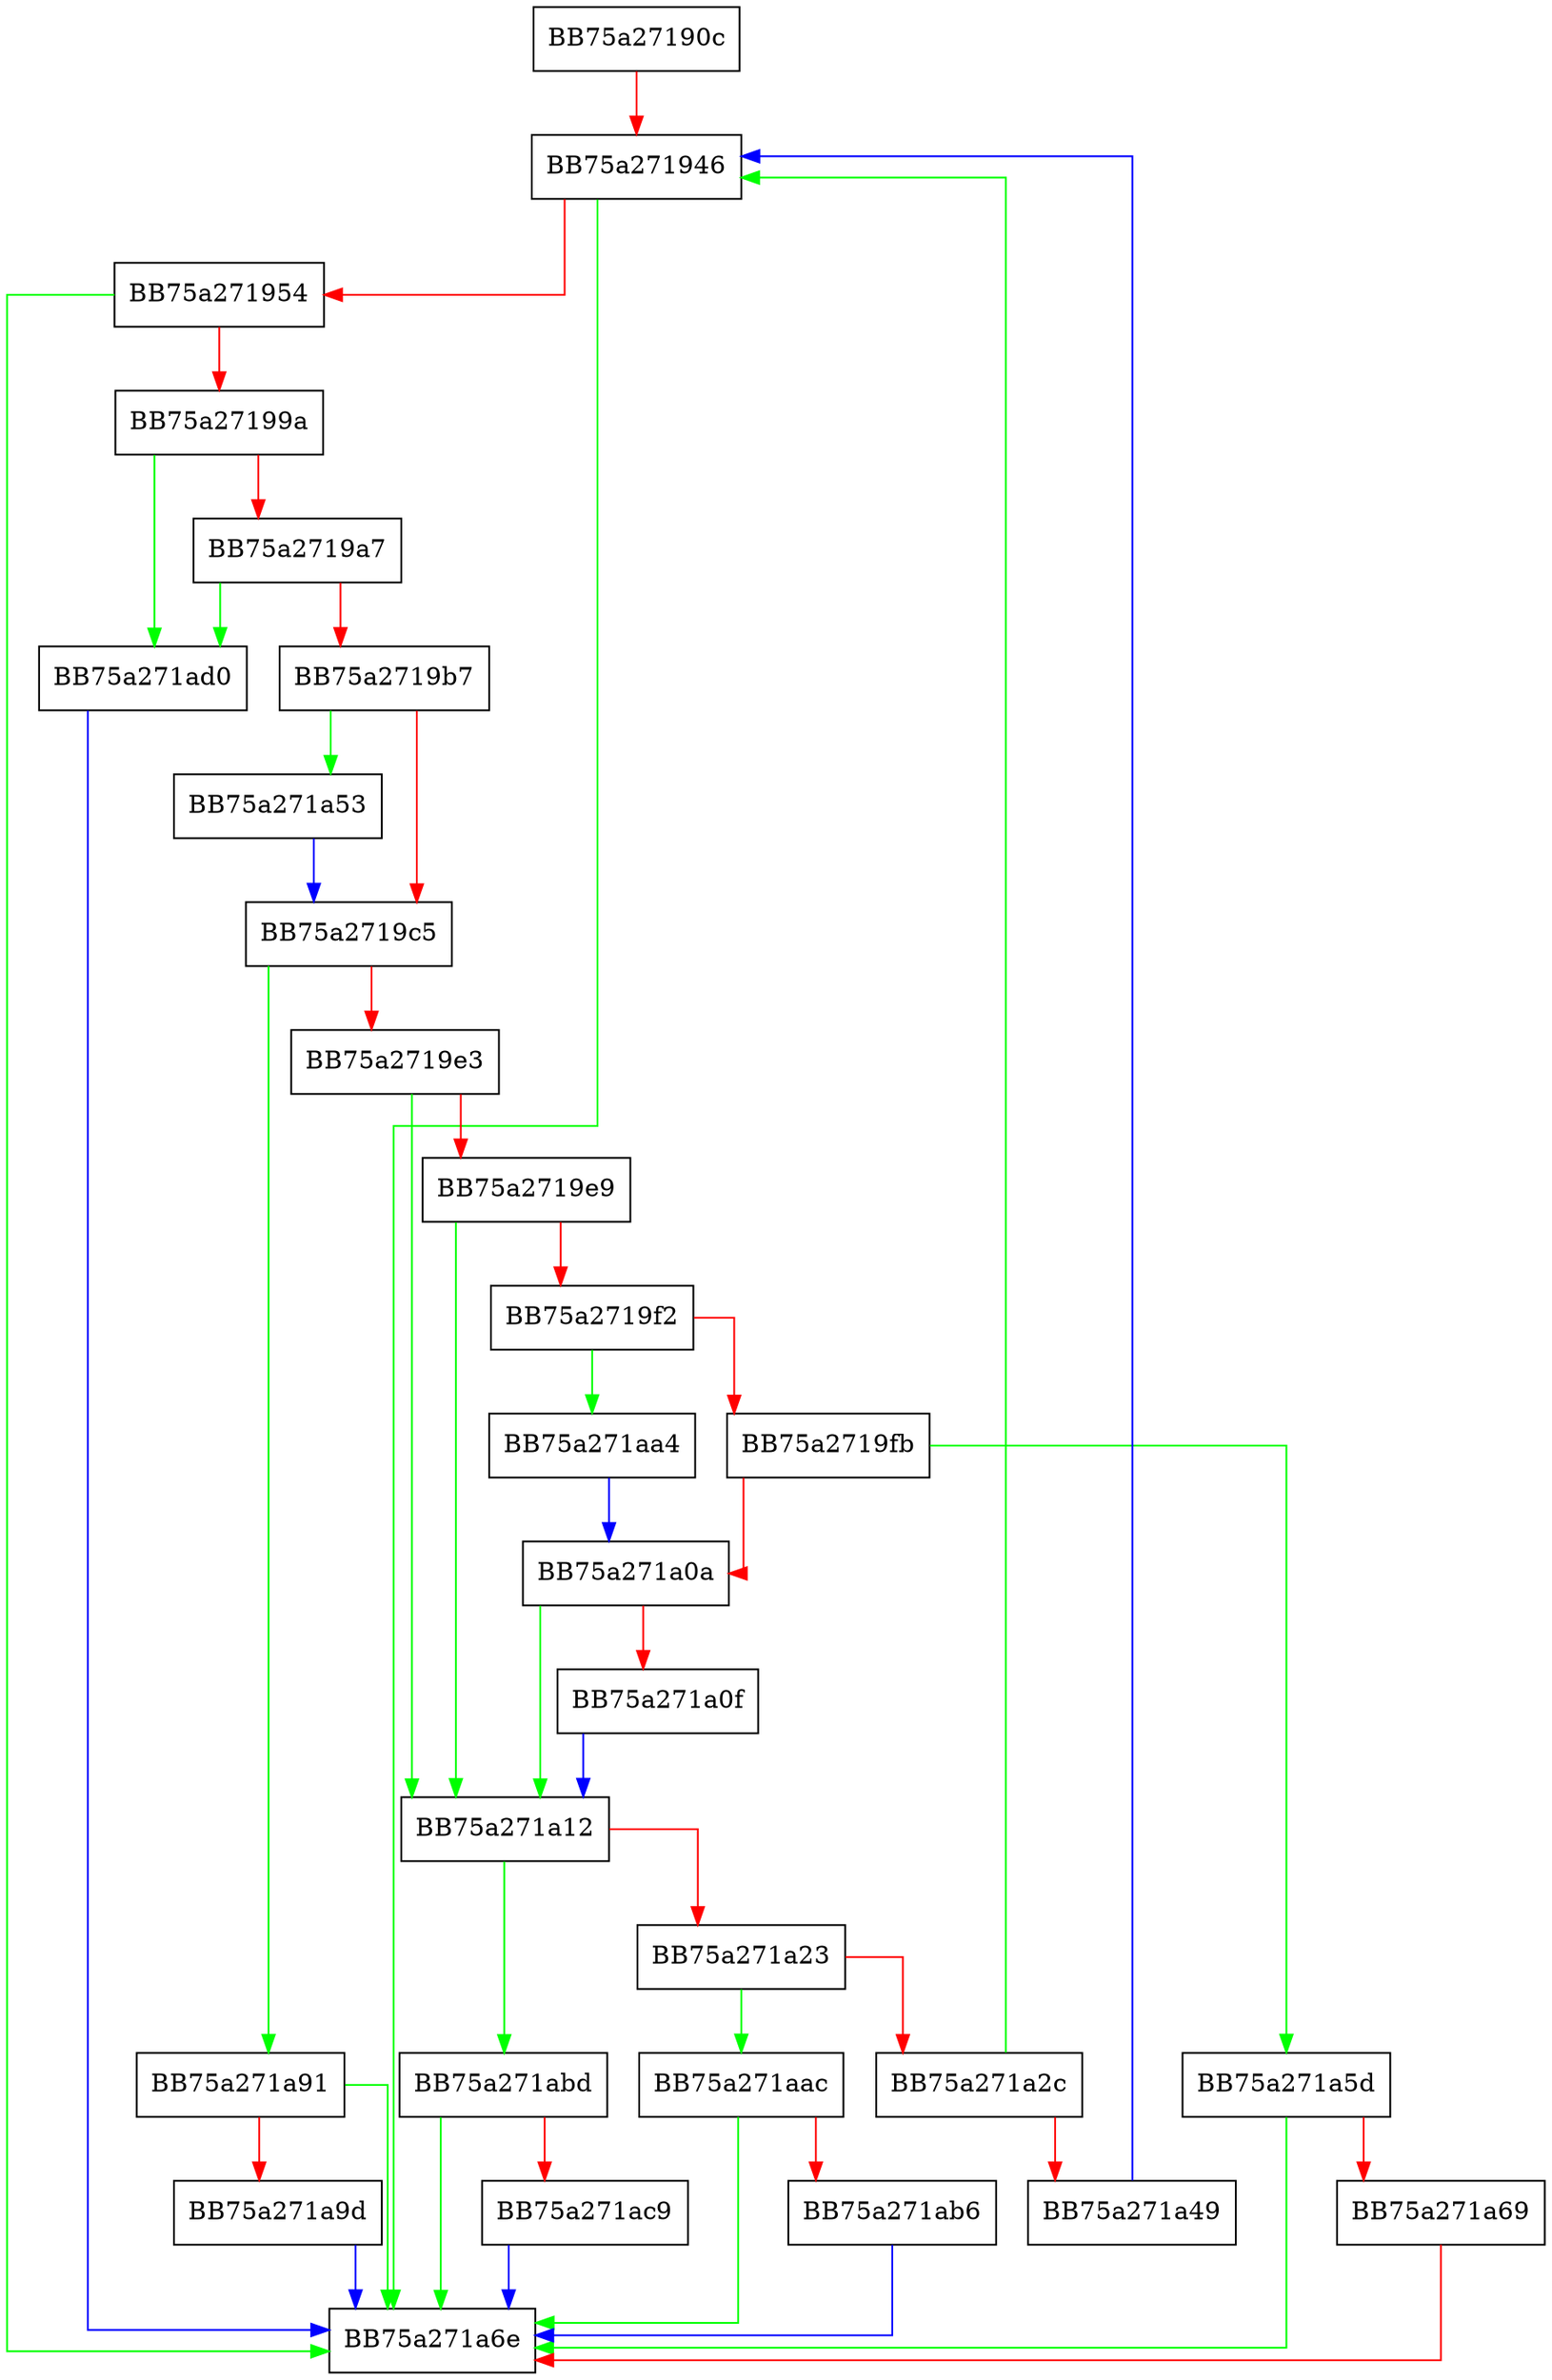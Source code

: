 digraph read_data {
  node [shape="box"];
  graph [splines=ortho];
  BB75a27190c -> BB75a271946 [color="red"];
  BB75a271946 -> BB75a271a6e [color="green"];
  BB75a271946 -> BB75a271954 [color="red"];
  BB75a271954 -> BB75a271a6e [color="green"];
  BB75a271954 -> BB75a27199a [color="red"];
  BB75a27199a -> BB75a271ad0 [color="green"];
  BB75a27199a -> BB75a2719a7 [color="red"];
  BB75a2719a7 -> BB75a271ad0 [color="green"];
  BB75a2719a7 -> BB75a2719b7 [color="red"];
  BB75a2719b7 -> BB75a271a53 [color="green"];
  BB75a2719b7 -> BB75a2719c5 [color="red"];
  BB75a2719c5 -> BB75a271a91 [color="green"];
  BB75a2719c5 -> BB75a2719e3 [color="red"];
  BB75a2719e3 -> BB75a271a12 [color="green"];
  BB75a2719e3 -> BB75a2719e9 [color="red"];
  BB75a2719e9 -> BB75a271a12 [color="green"];
  BB75a2719e9 -> BB75a2719f2 [color="red"];
  BB75a2719f2 -> BB75a271aa4 [color="green"];
  BB75a2719f2 -> BB75a2719fb [color="red"];
  BB75a2719fb -> BB75a271a5d [color="green"];
  BB75a2719fb -> BB75a271a0a [color="red"];
  BB75a271a0a -> BB75a271a12 [color="green"];
  BB75a271a0a -> BB75a271a0f [color="red"];
  BB75a271a0f -> BB75a271a12 [color="blue"];
  BB75a271a12 -> BB75a271abd [color="green"];
  BB75a271a12 -> BB75a271a23 [color="red"];
  BB75a271a23 -> BB75a271aac [color="green"];
  BB75a271a23 -> BB75a271a2c [color="red"];
  BB75a271a2c -> BB75a271946 [color="green"];
  BB75a271a2c -> BB75a271a49 [color="red"];
  BB75a271a49 -> BB75a271946 [color="blue"];
  BB75a271a53 -> BB75a2719c5 [color="blue"];
  BB75a271a5d -> BB75a271a6e [color="green"];
  BB75a271a5d -> BB75a271a69 [color="red"];
  BB75a271a69 -> BB75a271a6e [color="red"];
  BB75a271a91 -> BB75a271a6e [color="green"];
  BB75a271a91 -> BB75a271a9d [color="red"];
  BB75a271a9d -> BB75a271a6e [color="blue"];
  BB75a271aa4 -> BB75a271a0a [color="blue"];
  BB75a271aac -> BB75a271a6e [color="green"];
  BB75a271aac -> BB75a271ab6 [color="red"];
  BB75a271ab6 -> BB75a271a6e [color="blue"];
  BB75a271abd -> BB75a271a6e [color="green"];
  BB75a271abd -> BB75a271ac9 [color="red"];
  BB75a271ac9 -> BB75a271a6e [color="blue"];
  BB75a271ad0 -> BB75a271a6e [color="blue"];
}
